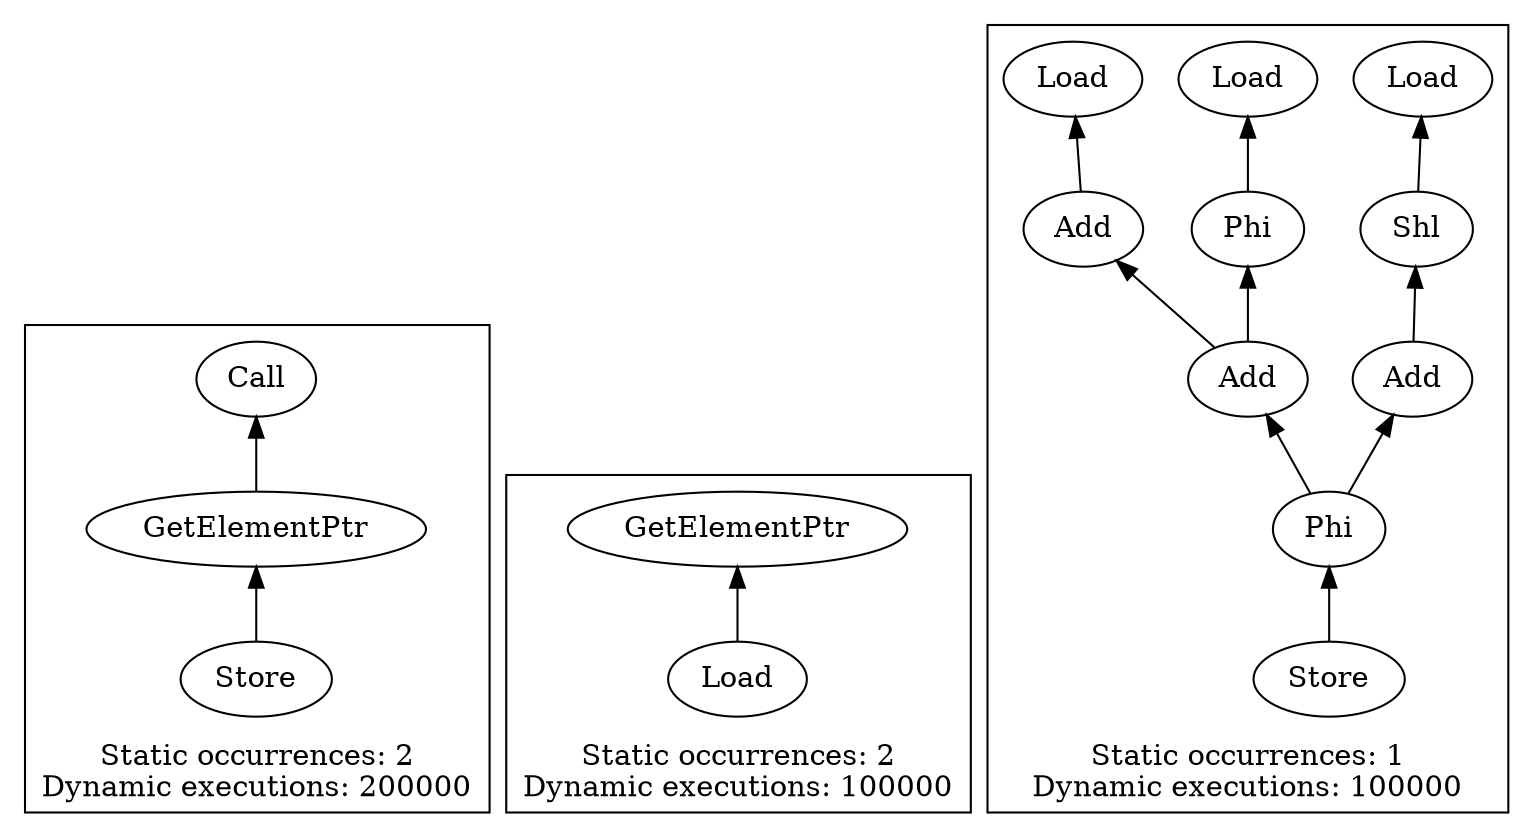 strict digraph {
rankdir=BT
subgraph {
"0_13" [label="GetElementPtr"]
"0_1" [label="Call"]
"0_13" -> "0_1"
{
rank=min
"0_14" [label="Store"]
}
"0_14" -> "0_13"
cluster=true
label="Static occurrences: 2\nDynamic executions: 200000"
}
subgraph {
{
rank=min
"1_30" [label="Load"]
}
"1_29" [label="GetElementPtr"]
"1_30" -> "1_29"
cluster=true
label="Static occurrences: 2\nDynamic executions: 100000"
}
subgraph {
"2_37" [label="Add"]
"2_36" [label="Add"]
"2_37" -> "2_36"
"2_35" [label="Load"]
"2_36" -> "2_35"
"2_25" [label="Phi"]
"2_37" -> "2_25"
"2_32" [label="Add"]
"2_31" [label="Shl"]
"2_32" -> "2_31"
"2_39" [label="Phi"]
"2_39" -> "2_37"
"2_39" -> "2_32"
"2_21" [label="Load"]
"2_25" -> "2_21"
"2_30" [label="Load"]
"2_31" -> "2_30"
{
rank=min
"2_40" [label="Store"]
}
"2_40" -> "2_39"
cluster=true
label="Static occurrences: 1\nDynamic executions: 100000"
}
}
